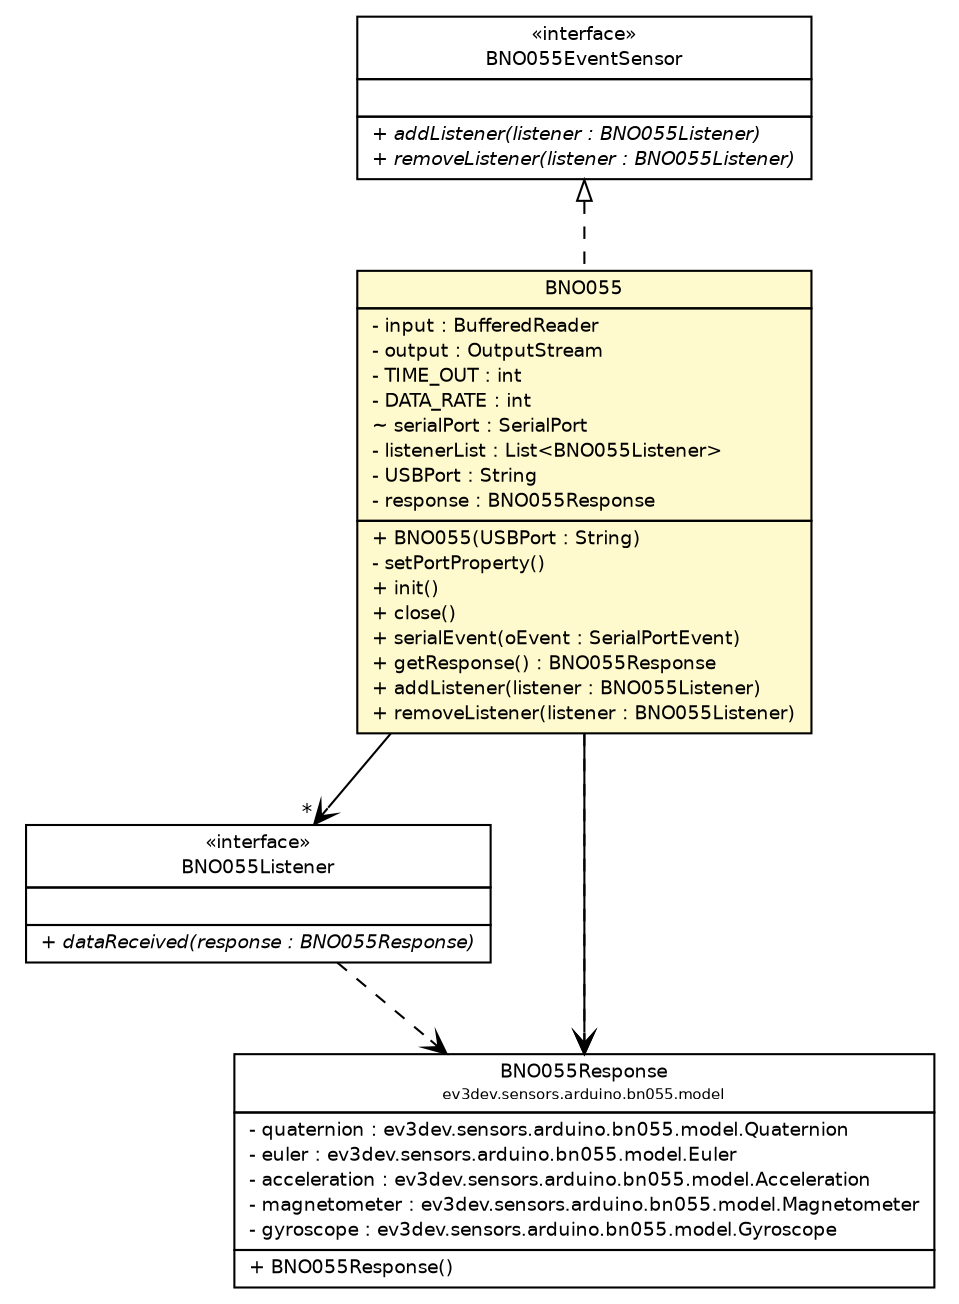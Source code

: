 #!/usr/local/bin/dot
#
# Class diagram 
# Generated by UMLGraph version R5_6-24-gf6e263 (http://www.umlgraph.org/)
#

digraph G {
	edge [fontname="Helvetica",fontsize=10,labelfontname="Helvetica",labelfontsize=10];
	node [fontname="Helvetica",fontsize=10,shape=plaintext];
	nodesep=0.25;
	ranksep=0.5;
	// ev3dev.sensors.arduino.bn055.BNO055
	c401 [label=<<table title="ev3dev.sensors.arduino.bn055.BNO055" border="0" cellborder="1" cellspacing="0" cellpadding="2" port="p" bgcolor="lemonChiffon" href="./BNO055.html">
		<tr><td><table border="0" cellspacing="0" cellpadding="1">
<tr><td align="center" balign="center"> BNO055 </td></tr>
		</table></td></tr>
		<tr><td><table border="0" cellspacing="0" cellpadding="1">
<tr><td align="left" balign="left"> - input : BufferedReader </td></tr>
<tr><td align="left" balign="left"> - output : OutputStream </td></tr>
<tr><td align="left" balign="left"> - TIME_OUT : int </td></tr>
<tr><td align="left" balign="left"> - DATA_RATE : int </td></tr>
<tr><td align="left" balign="left"> ~ serialPort : SerialPort </td></tr>
<tr><td align="left" balign="left"> - listenerList : List&lt;BNO055Listener&gt; </td></tr>
<tr><td align="left" balign="left"> - USBPort : String </td></tr>
<tr><td align="left" balign="left"> - response : BNO055Response </td></tr>
		</table></td></tr>
		<tr><td><table border="0" cellspacing="0" cellpadding="1">
<tr><td align="left" balign="left"> + BNO055(USBPort : String) </td></tr>
<tr><td align="left" balign="left"> - setPortProperty() </td></tr>
<tr><td align="left" balign="left"> + init() </td></tr>
<tr><td align="left" balign="left"> + close() </td></tr>
<tr><td align="left" balign="left"> + serialEvent(oEvent : SerialPortEvent) </td></tr>
<tr><td align="left" balign="left"> + getResponse() : BNO055Response </td></tr>
<tr><td align="left" balign="left"> + addListener(listener : BNO055Listener) </td></tr>
<tr><td align="left" balign="left"> + removeListener(listener : BNO055Listener) </td></tr>
		</table></td></tr>
		</table>>, URL="./BNO055.html", fontname="Helvetica", fontcolor="black", fontsize=9.0];
	// ev3dev.sensors.arduino.bn055.BNO055EventSensor
	c402 [label=<<table title="ev3dev.sensors.arduino.bn055.BNO055EventSensor" border="0" cellborder="1" cellspacing="0" cellpadding="2" port="p" href="./BNO055EventSensor.html">
		<tr><td><table border="0" cellspacing="0" cellpadding="1">
<tr><td align="center" balign="center"> &#171;interface&#187; </td></tr>
<tr><td align="center" balign="center"> BNO055EventSensor </td></tr>
		</table></td></tr>
		<tr><td><table border="0" cellspacing="0" cellpadding="1">
<tr><td align="left" balign="left">  </td></tr>
		</table></td></tr>
		<tr><td><table border="0" cellspacing="0" cellpadding="1">
<tr><td align="left" balign="left"><font face="Helvetica-Oblique" point-size="9.0"> + addListener(listener : BNO055Listener) </font></td></tr>
<tr><td align="left" balign="left"><font face="Helvetica-Oblique" point-size="9.0"> + removeListener(listener : BNO055Listener) </font></td></tr>
		</table></td></tr>
		</table>>, URL="./BNO055EventSensor.html", fontname="Helvetica", fontcolor="black", fontsize=9.0];
	// ev3dev.sensors.arduino.bn055.BNO055Listener
	c403 [label=<<table title="ev3dev.sensors.arduino.bn055.BNO055Listener" border="0" cellborder="1" cellspacing="0" cellpadding="2" port="p" href="./BNO055Listener.html">
		<tr><td><table border="0" cellspacing="0" cellpadding="1">
<tr><td align="center" balign="center"> &#171;interface&#187; </td></tr>
<tr><td align="center" balign="center"> BNO055Listener </td></tr>
		</table></td></tr>
		<tr><td><table border="0" cellspacing="0" cellpadding="1">
<tr><td align="left" balign="left">  </td></tr>
		</table></td></tr>
		<tr><td><table border="0" cellspacing="0" cellpadding="1">
<tr><td align="left" balign="left"><font face="Helvetica-Oblique" point-size="9.0"> + dataReceived(response : BNO055Response) </font></td></tr>
		</table></td></tr>
		</table>>, URL="./BNO055Listener.html", fontname="Helvetica", fontcolor="black", fontsize=9.0];
	// ev3dev.sensors.arduino.bn055.model.BNO055Response
	c405 [label=<<table title="ev3dev.sensors.arduino.bn055.model.BNO055Response" border="0" cellborder="1" cellspacing="0" cellpadding="2" port="p" href="./model/BNO055Response.html">
		<tr><td><table border="0" cellspacing="0" cellpadding="1">
<tr><td align="center" balign="center"> BNO055Response </td></tr>
<tr><td align="center" balign="center"><font point-size="7.0"> ev3dev.sensors.arduino.bn055.model </font></td></tr>
		</table></td></tr>
		<tr><td><table border="0" cellspacing="0" cellpadding="1">
<tr><td align="left" balign="left"> - quaternion : ev3dev.sensors.arduino.bn055.model.Quaternion </td></tr>
<tr><td align="left" balign="left"> - euler : ev3dev.sensors.arduino.bn055.model.Euler </td></tr>
<tr><td align="left" balign="left"> - acceleration : ev3dev.sensors.arduino.bn055.model.Acceleration </td></tr>
<tr><td align="left" balign="left"> - magnetometer : ev3dev.sensors.arduino.bn055.model.Magnetometer </td></tr>
<tr><td align="left" balign="left"> - gyroscope : ev3dev.sensors.arduino.bn055.model.Gyroscope </td></tr>
		</table></td></tr>
		<tr><td><table border="0" cellspacing="0" cellpadding="1">
<tr><td align="left" balign="left"> + BNO055Response() </td></tr>
		</table></td></tr>
		</table>>, URL="./model/BNO055Response.html", fontname="Helvetica", fontcolor="black", fontsize=9.0];
	//ev3dev.sensors.arduino.bn055.BNO055 implements ev3dev.sensors.arduino.bn055.BNO055EventSensor
	c402:p -> c401:p [dir=back,arrowtail=empty,style=dashed];
	// ev3dev.sensors.arduino.bn055.BNO055 NAVASSOC ev3dev.sensors.arduino.bn055.BNO055Listener
	c401:p -> c403:p [taillabel="", label="", headlabel="*", fontname="Helvetica", fontcolor="black", fontsize=10.0, color="black", arrowhead=open];
	// ev3dev.sensors.arduino.bn055.BNO055 NAVASSOC ev3dev.sensors.arduino.bn055.model.BNO055Response
	c401:p -> c405:p [taillabel="", label="", headlabel="", fontname="Helvetica", fontcolor="black", fontsize=10.0, color="black", arrowhead=open];
	// ev3dev.sensors.arduino.bn055.BNO055 DEPEND ev3dev.sensors.arduino.bn055.model.BNO055Response
	c401:p -> c405:p [taillabel="", label="", headlabel="", fontname="Helvetica", fontcolor="black", fontsize=10.0, color="black", arrowhead=open, style=dashed];
	// ev3dev.sensors.arduino.bn055.BNO055Listener DEPEND ev3dev.sensors.arduino.bn055.model.BNO055Response
	c403:p -> c405:p [taillabel="", label="", headlabel="", fontname="Helvetica", fontcolor="black", fontsize=10.0, color="black", arrowhead=open, style=dashed];
}

